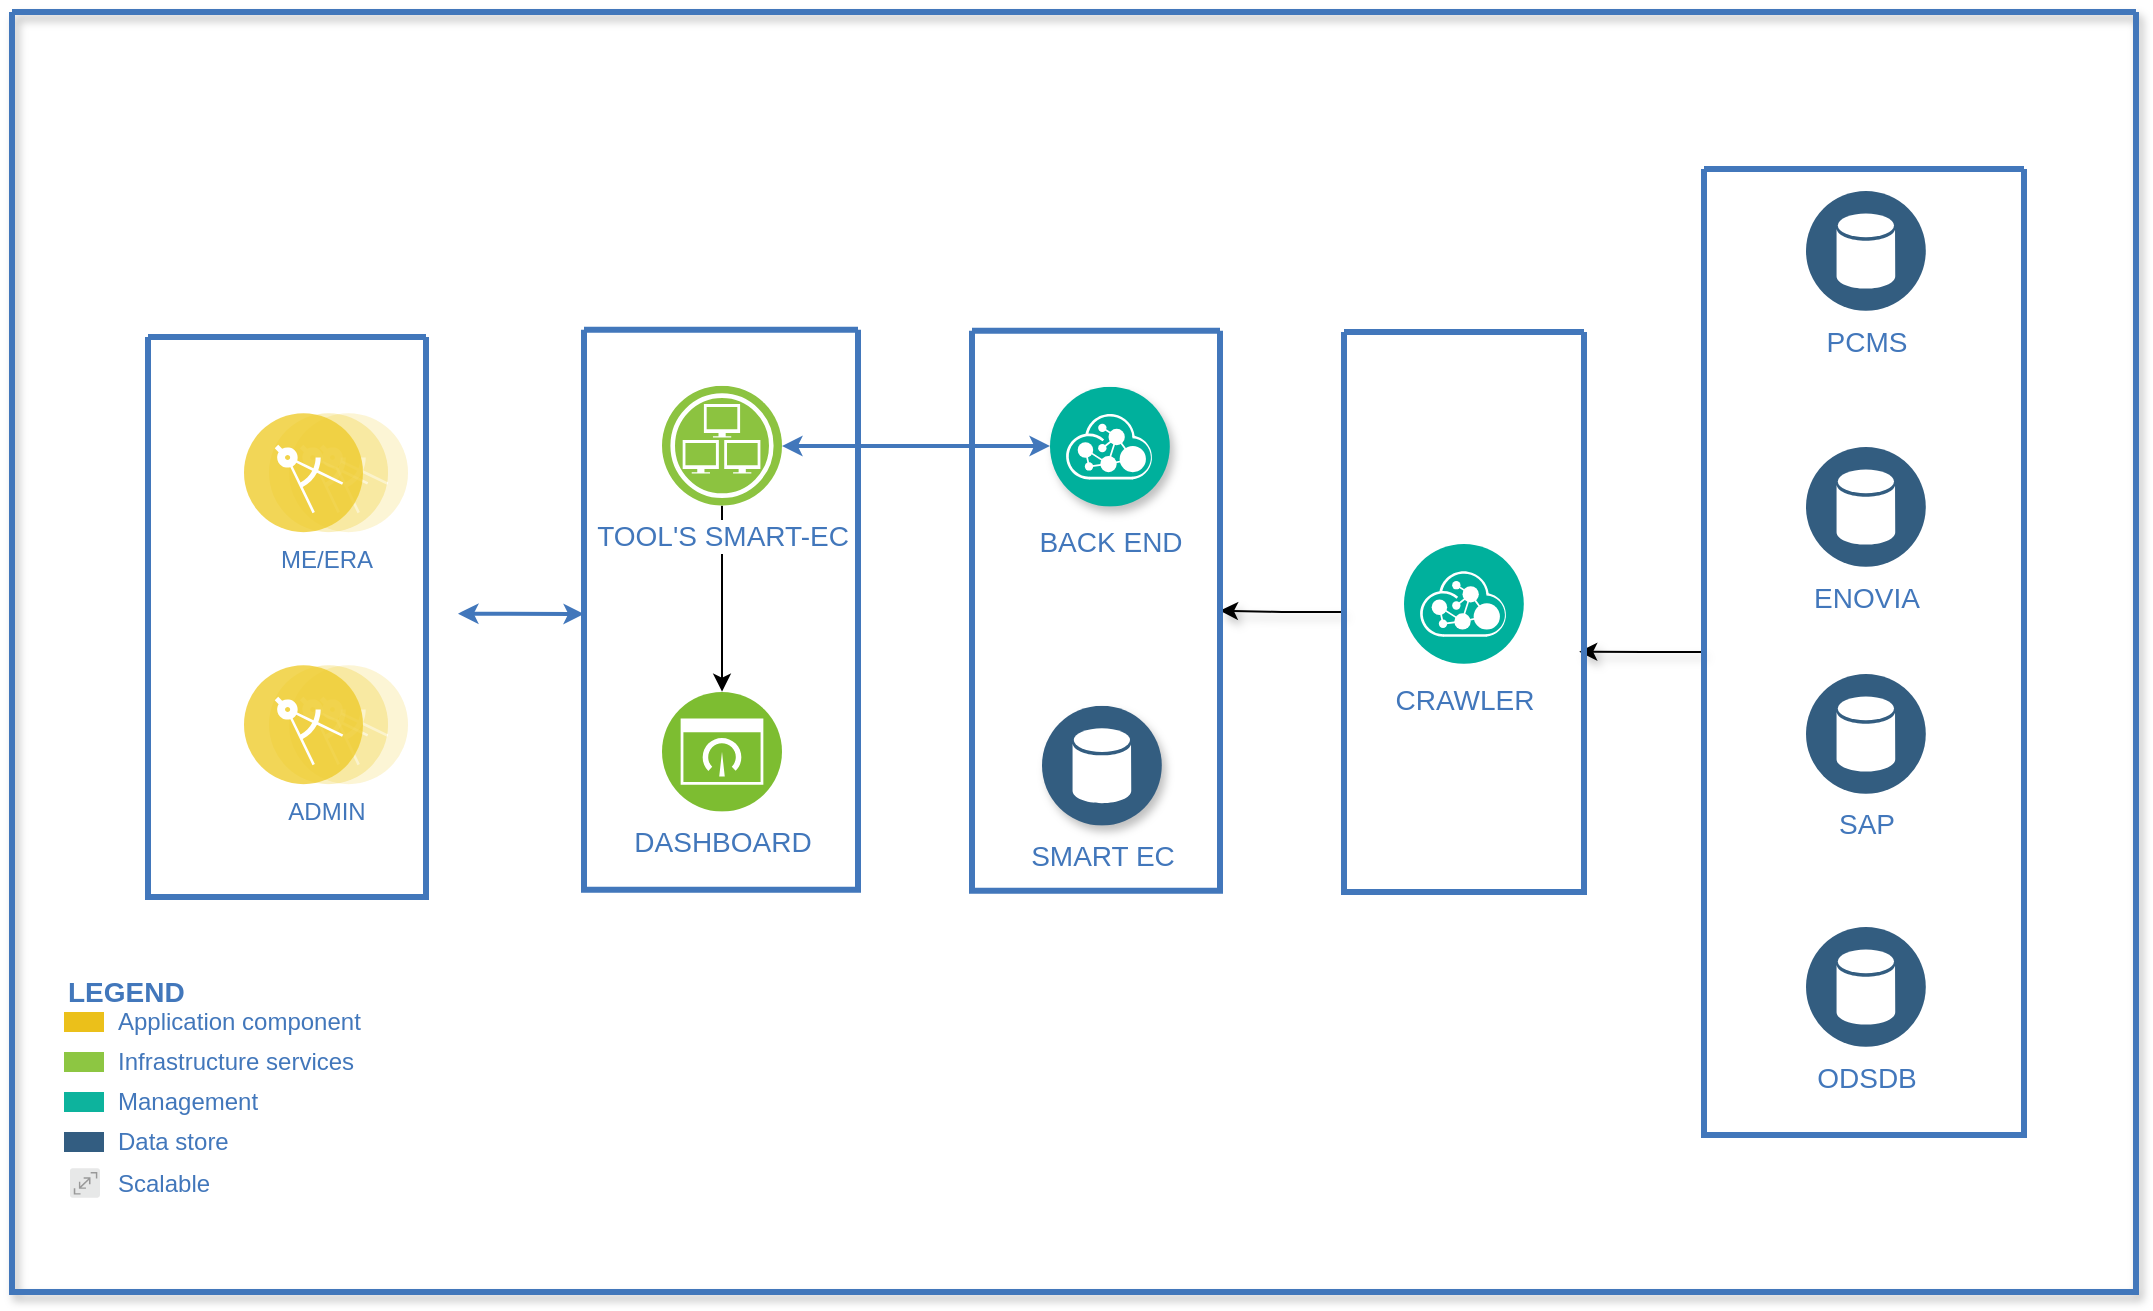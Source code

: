 <mxfile version="13.7.6" type="github">
  <diagram id="0d7cefc2-ccd6-e077-73ed-a8e48b0cddf6" name="Page-1">
    <mxGraphModel dx="594" dy="339" grid="1" gridSize="10" guides="1" tooltips="1" connect="1" arrows="1" fold="1" page="1" pageScale="1" pageWidth="1169" pageHeight="827" background="#ffffff" math="0" shadow="0">
      <root>
        <mxCell id="0" />
        <mxCell id="1" parent="0" />
        <mxCell id="2" value="" style="swimlane;shadow=1;strokeColor=#4277BB;fillColor=#ffffff;fontColor=#4277BB;align=right;startSize=0;collapsible=0;strokeWidth=3;" parent="1" vertex="1">
          <mxGeometry x="54" y="80" width="1062" height="640" as="geometry" />
        </mxCell>
        <mxCell id="103" style="edgeStyle=elbowEdgeStyle;rounded=0;elbow=vertical;html=1;labelBackgroundColor=#ffffff;startArrow=classic;startFill=1;startSize=4;endArrow=classic;endFill=1;endSize=4;jettySize=auto;orthogonalLoop=1;strokeColor=#4277BB;strokeWidth=2;fontSize=14;fontColor=#4277BB;entryX=1;entryY=0.5;entryDx=0;entryDy=0;" parent="2" source="76" target="85" edge="1">
          <mxGeometry relative="1" as="geometry" />
        </mxCell>
        <mxCell id="105" style="edgeStyle=elbowEdgeStyle;rounded=0;elbow=vertical;html=1;labelBackgroundColor=#ffffff;startArrow=classic;startFill=1;startSize=4;endArrow=classic;endFill=1;endSize=4;jettySize=auto;orthogonalLoop=1;strokeColor=#4277BB;strokeWidth=2;fontSize=14;fontColor=#4277BB;" parent="2" target="77" edge="1">
          <mxGeometry relative="1" as="geometry">
            <mxPoint x="223" y="300.82" as="sourcePoint" />
          </mxGeometry>
        </mxCell>
        <mxCell id="28" value="" style="swimlane;shadow=0;strokeColor=#4277BB;fillColor=#ffffff;fontColor=#4277BB;align=right;startSize=0;collapsible=0;strokeWidth=3;" parent="2" vertex="1">
          <mxGeometry x="68" y="162.5" width="139" height="280" as="geometry" />
        </mxCell>
        <mxCell id="83" value="ME/ERA" style="aspect=fixed;perimeter=ellipsePerimeter;html=1;align=center;shadow=0;dashed=0;image;image=img/lib/ibm/applications/microservice.svg;labelBackgroundColor=#ffffff;strokeColor=#666666;strokeWidth=3;fillColor=#C2952D;gradientColor=none;fontSize=12;fontColor=#4277BB;" parent="28" vertex="1">
          <mxGeometry x="48" y="37.82" width="82" height="60" as="geometry" />
        </mxCell>
        <mxCell id="84" value="ADMIN" style="aspect=fixed;perimeter=ellipsePerimeter;html=1;align=center;shadow=0;dashed=0;image;image=img/lib/ibm/applications/microservice.svg;labelBackgroundColor=#ffffff;strokeColor=#666666;strokeWidth=3;fillColor=#C2952D;gradientColor=none;fontSize=12;fontColor=#4277BB;" parent="28" vertex="1">
          <mxGeometry x="48" y="163.82" width="82" height="60" as="geometry" />
        </mxCell>
        <mxCell id="77" value="" style="swimlane;shadow=0;strokeColor=#4277BB;fillColor=#ffffff;fontColor=#4277BB;align=right;startSize=0;collapsible=0;strokeWidth=3;" parent="2" vertex="1">
          <mxGeometry x="286" y="158.82" width="137" height="280" as="geometry" />
        </mxCell>
        <mxCell id="xZWT98XhmGvTTzjk9EWo-127" style="edgeStyle=orthogonalEdgeStyle;rounded=0;orthogonalLoop=1;jettySize=auto;html=1;" edge="1" parent="77" source="85" target="86">
          <mxGeometry relative="1" as="geometry" />
        </mxCell>
        <mxCell id="85" value="TOOL&#39;S SMART-EC" style="aspect=fixed;perimeter=ellipsePerimeter;html=1;align=center;shadow=0;dashed=0;image;image=img/lib/ibm/infrastructure/infrastructure_services.svg;rounded=1;labelBackgroundColor=#ffffff;strokeColor=#666666;strokeWidth=3;fillColor=#C2952D;gradientColor=none;fontSize=14;fontColor=#4277BB;" parent="77" vertex="1">
          <mxGeometry x="39" y="28" width="60" height="60" as="geometry" />
        </mxCell>
        <mxCell id="86" value="DASHBOARD" style="aspect=fixed;perimeter=ellipsePerimeter;html=1;align=center;shadow=0;dashed=0;image;image=img/lib/ibm/infrastructure/dashboard.svg;rounded=1;labelBackgroundColor=#ffffff;strokeColor=#666666;strokeWidth=3;fillColor=#C2952D;gradientColor=none;fontSize=14;fontColor=#4277BB;" parent="77" vertex="1">
          <mxGeometry x="39" y="181" width="60" height="60" as="geometry" />
        </mxCell>
        <mxCell id="xZWT98XhmGvTTzjk9EWo-147" style="edgeStyle=orthogonalEdgeStyle;rounded=0;orthogonalLoop=1;jettySize=auto;html=1;exitX=0;exitY=0.5;exitDx=0;exitDy=0;entryX=0.98;entryY=0.571;entryDx=0;entryDy=0;entryPerimeter=0;shadow=1;" edge="1" parent="2" source="79" target="xZWT98XhmGvTTzjk9EWo-132">
          <mxGeometry relative="1" as="geometry" />
        </mxCell>
        <mxCell id="79" value="" style="swimlane;shadow=0;strokeColor=#4277BB;fillColor=#ffffff;fontColor=#4277BB;align=right;startSize=0;collapsible=0;strokeWidth=3;" parent="2" vertex="1">
          <mxGeometry x="846" y="78.5" width="160" height="483" as="geometry" />
        </mxCell>
        <mxCell id="xZWT98XhmGvTTzjk9EWo-119" value="SAP" style="aspect=fixed;perimeter=ellipsePerimeter;html=1;align=center;shadow=0;dashed=0;image;image=img/lib/ibm/data/data_services.svg;rounded=1;labelBackgroundColor=#ffffff;strokeColor=#666666;strokeWidth=3;fillColor=#C2952D;gradientColor=none;fontSize=14;fontColor=#4277BB;" vertex="1" parent="79">
          <mxGeometry x="51" y="252.5" width="60" height="60" as="geometry" />
        </mxCell>
        <mxCell id="xZWT98XhmGvTTzjk9EWo-120" value="ENOVIA" style="aspect=fixed;perimeter=ellipsePerimeter;html=1;align=center;shadow=0;dashed=0;image;image=img/lib/ibm/data/data_services.svg;rounded=1;labelBackgroundColor=#ffffff;strokeColor=#666666;strokeWidth=3;fillColor=#C2952D;gradientColor=none;fontSize=14;fontColor=#4277BB;" vertex="1" parent="79">
          <mxGeometry x="51" y="139" width="60" height="60" as="geometry" />
        </mxCell>
        <mxCell id="xZWT98XhmGvTTzjk9EWo-121" value="PCMS" style="aspect=fixed;perimeter=ellipsePerimeter;html=1;align=center;shadow=0;dashed=0;image;image=img/lib/ibm/data/data_services.svg;rounded=1;labelBackgroundColor=#ffffff;strokeColor=#666666;strokeWidth=3;fillColor=#C2952D;gradientColor=none;fontSize=14;fontColor=#4277BB;" vertex="1" parent="79">
          <mxGeometry x="51" y="11" width="60" height="60" as="geometry" />
        </mxCell>
        <mxCell id="xZWT98XhmGvTTzjk9EWo-124" value="ODSDB" style="aspect=fixed;perimeter=ellipsePerimeter;html=1;align=center;shadow=0;dashed=0;image;image=img/lib/ibm/data/data_services.svg;rounded=1;labelBackgroundColor=#ffffff;strokeColor=#666666;strokeWidth=3;fillColor=#C2952D;gradientColor=none;fontSize=14;fontColor=#4277BB;" vertex="1" parent="79">
          <mxGeometry x="51" y="379" width="60" height="60" as="geometry" />
        </mxCell>
        <mxCell id="xZWT98XhmGvTTzjk9EWo-129" style="edgeStyle=orthogonalEdgeStyle;rounded=0;orthogonalLoop=1;jettySize=auto;html=1;exitX=0.5;exitY=1;exitDx=0;exitDy=0;" edge="1" parent="2" source="77" target="77">
          <mxGeometry relative="1" as="geometry" />
        </mxCell>
        <mxCell id="xZWT98XhmGvTTzjk9EWo-148" style="edgeStyle=orthogonalEdgeStyle;rounded=0;orthogonalLoop=1;jettySize=auto;html=1;exitX=0;exitY=0.5;exitDx=0;exitDy=0;entryX=1;entryY=0.5;entryDx=0;entryDy=0;shadow=1;" edge="1" parent="2" source="xZWT98XhmGvTTzjk9EWo-132" target="xZWT98XhmGvTTzjk9EWo-136">
          <mxGeometry relative="1" as="geometry" />
        </mxCell>
        <mxCell id="xZWT98XhmGvTTzjk9EWo-132" value="" style="swimlane;shadow=0;strokeColor=#4277BB;fillColor=#ffffff;fontColor=#4277BB;align=right;startSize=0;collapsible=0;strokeWidth=3;" vertex="1" parent="2">
          <mxGeometry x="666" y="160" width="120" height="280" as="geometry" />
        </mxCell>
        <mxCell id="xZWT98XhmGvTTzjk9EWo-135" value="CRAWLER" style="aspect=fixed;perimeter=ellipsePerimeter;html=1;align=center;shadow=0;dashed=0;image;image=img/lib/ibm/management/api_management.svg;rounded=1;labelBackgroundColor=#ffffff;strokeColor=#666666;strokeWidth=3;fillColor=#C2952D;gradientColor=none;fontSize=14;fontColor=#4277BB;spacingTop=3;" vertex="1" parent="xZWT98XhmGvTTzjk9EWo-132">
          <mxGeometry x="30" y="106" width="60" height="60" as="geometry" />
        </mxCell>
        <mxCell id="xZWT98XhmGvTTzjk9EWo-136" value="" style="swimlane;shadow=0;strokeColor=#4277BB;fillColor=#ffffff;fontColor=#4277BB;align=right;startSize=0;collapsible=0;strokeWidth=3;" vertex="1" parent="2">
          <mxGeometry x="480" y="159.32" width="124" height="280" as="geometry" />
        </mxCell>
        <mxCell id="87" value="SMART EC" style="aspect=fixed;perimeter=ellipsePerimeter;html=1;align=center;shadow=1;dashed=0;image;image=img/lib/ibm/data/data_services.svg;rounded=1;labelBackgroundColor=#ffffff;strokeColor=#666666;strokeWidth=3;fillColor=#C2952D;gradientColor=none;fontSize=14;fontColor=#4277BB;" parent="xZWT98XhmGvTTzjk9EWo-136" vertex="1">
          <mxGeometry x="35" y="187.5" width="60" height="60" as="geometry" />
        </mxCell>
        <mxCell id="76" value="BACK END" style="aspect=fixed;perimeter=ellipsePerimeter;html=1;align=center;shadow=1;dashed=0;image;image=img/lib/ibm/management/api_management.svg;rounded=1;labelBackgroundColor=#ffffff;strokeColor=#666666;strokeWidth=3;fillColor=#C2952D;gradientColor=none;fontSize=14;fontColor=#4277BB;spacingTop=3;" parent="xZWT98XhmGvTTzjk9EWo-136" vertex="1">
          <mxGeometry x="39" y="28" width="60" height="60" as="geometry" />
        </mxCell>
        <mxCell id="13" value="LEGEND" style="text;html=1;align=left;verticalAlign=middle;fontColor=#4277BB;shadow=0;dashed=0;strokeColor=none;fillColor=none;labelBackgroundColor=none;fontStyle=1;fontSize=14;spacingLeft=0;" parent="2" vertex="1">
          <mxGeometry x="26" y="480" width="150" height="20" as="geometry" />
        </mxCell>
        <mxCell id="xZWT98XhmGvTTzjk9EWo-144" value="" style="group" vertex="1" connectable="0" parent="2">
          <mxGeometry x="26" y="500" width="20" height="93" as="geometry" />
        </mxCell>
        <mxCell id="xZWT98XhmGvTTzjk9EWo-139" value="Application component" style="rounded=0;html=1;shadow=0;labelBackgroundColor=none;strokeColor=none;strokeWidth=2;fillColor=#EBC01A;gradientColor=none;fontSize=12;fontColor=#4277BB;align=left;labelPosition=right;verticalLabelPosition=middle;verticalAlign=middle;spacingLeft=5;" vertex="1" parent="xZWT98XhmGvTTzjk9EWo-144">
          <mxGeometry width="20" height="10" as="geometry" />
        </mxCell>
        <mxCell id="xZWT98XhmGvTTzjk9EWo-140" value="Infrastructure services" style="rounded=0;html=1;shadow=0;labelBackgroundColor=none;strokeColor=none;strokeWidth=2;fillColor=#8DC642;gradientColor=none;fontSize=12;fontColor=#4277BB;align=left;labelPosition=right;verticalLabelPosition=middle;verticalAlign=middle;spacingLeft=5;" vertex="1" parent="xZWT98XhmGvTTzjk9EWo-144">
          <mxGeometry y="20" width="20" height="10" as="geometry" />
        </mxCell>
        <mxCell id="xZWT98XhmGvTTzjk9EWo-141" value="Management" style="rounded=0;html=1;shadow=0;labelBackgroundColor=none;strokeColor=none;strokeWidth=2;fillColor=#0DB39D;gradientColor=none;fontSize=12;fontColor=#4277BB;align=left;labelPosition=right;verticalLabelPosition=middle;verticalAlign=middle;spacingLeft=5;" vertex="1" parent="xZWT98XhmGvTTzjk9EWo-144">
          <mxGeometry y="40" width="20" height="10" as="geometry" />
        </mxCell>
        <mxCell id="xZWT98XhmGvTTzjk9EWo-142" value="Data store" style="rounded=0;html=1;shadow=0;labelBackgroundColor=none;strokeColor=none;strokeWidth=2;fillColor=#335D81;gradientColor=none;fontSize=12;fontColor=#4277BB;align=left;labelPosition=right;verticalLabelPosition=middle;verticalAlign=middle;spacingLeft=5;" vertex="1" parent="xZWT98XhmGvTTzjk9EWo-144">
          <mxGeometry y="60" width="20" height="10" as="geometry" />
        </mxCell>
        <mxCell id="xZWT98XhmGvTTzjk9EWo-143" value="Scalable" style="aspect=fixed;perimeter=ellipsePerimeter;html=1;align=left;shadow=0;image;image=img/lib/ibm/miscellaneous/scalable.svg;rounded=0;labelBackgroundColor=none;strokeColor=none;strokeWidth=2;fillColor=#335D81;gradientColor=none;fontSize=12;fontColor=#4277BB;verticalAlign=middle;spacingLeft=7;labelPosition=right;verticalLabelPosition=middle;" vertex="1" parent="xZWT98XhmGvTTzjk9EWo-144">
          <mxGeometry x="3" y="78" width="15" height="15" as="geometry" />
        </mxCell>
      </root>
    </mxGraphModel>
  </diagram>
</mxfile>
